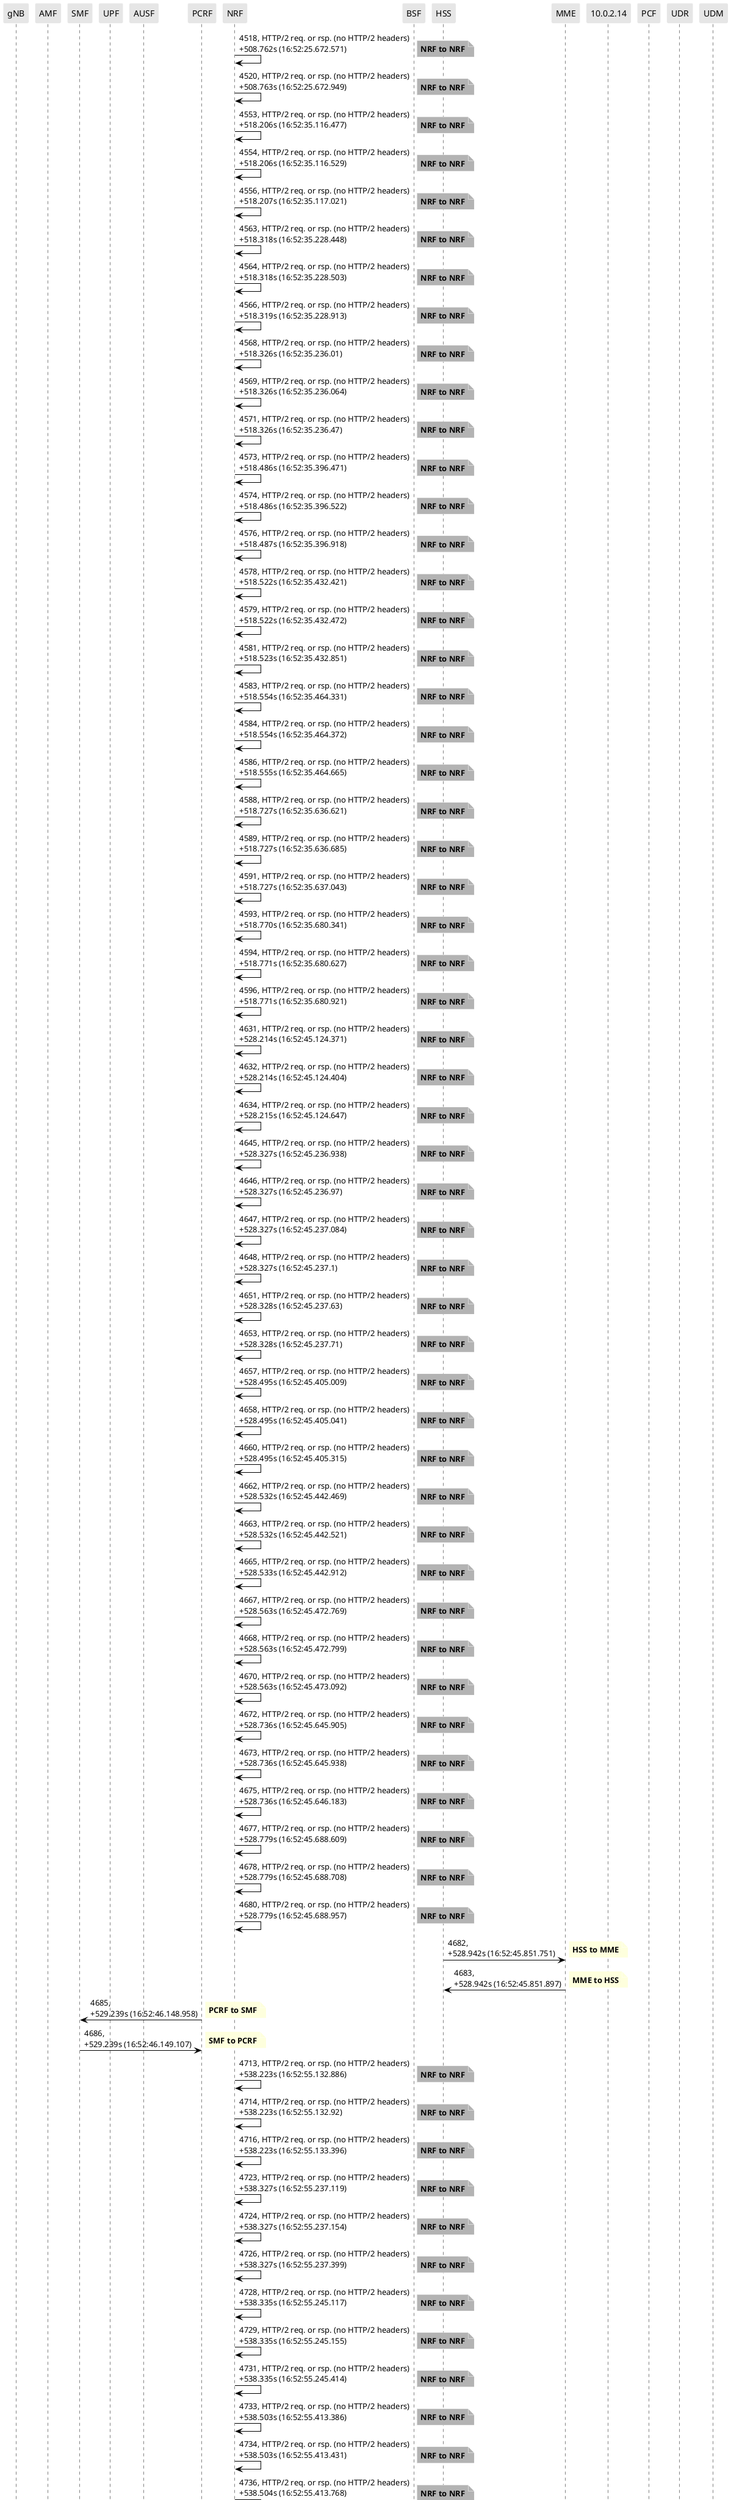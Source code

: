 @startuml
skinparam shadowing false
skinparam NoteBorderColor white
skinparam sequence {
    ArrowColor black
    LifeLineBorderColor black
    LifeLineBackgroundColor black
    ParticipantBorderColor white
    ParticipantBackgroundColor #e6e6e6
}
participant "gNB"
participant "AMF"
participant "SMF"
participant "UPF"
participant "AUSF"
participant "PCRF"
participant "NRF"
participant "BSF"
participant "HSS"
participant "MME"
participant "10.0.2.14"
participant "PCF"
participant "UDR"
participant "UDM"

"NRF" -> "NRF": 4518, HTTP/2 req. or rsp. (no HTTP/2 headers)\n+508.762s (16:52:25.672.571)

note right #b3b3b3
**NRF to NRF**
end note

"NRF" -> "NRF": 4520, HTTP/2 req. or rsp. (no HTTP/2 headers)\n+508.763s (16:52:25.672.949)

note right #b3b3b3
**NRF to NRF**
end note

"NRF" -> "NRF": 4553, HTTP/2 req. or rsp. (no HTTP/2 headers)\n+518.206s (16:52:35.116.477)

note right #b3b3b3
**NRF to NRF**
end note

"NRF" -> "NRF": 4554, HTTP/2 req. or rsp. (no HTTP/2 headers)\n+518.206s (16:52:35.116.529)

note right #b3b3b3
**NRF to NRF**
end note

"NRF" -> "NRF": 4556, HTTP/2 req. or rsp. (no HTTP/2 headers)\n+518.207s (16:52:35.117.021)

note right #b3b3b3
**NRF to NRF**
end note

"NRF" -> "NRF": 4563, HTTP/2 req. or rsp. (no HTTP/2 headers)\n+518.318s (16:52:35.228.448)

note right #b3b3b3
**NRF to NRF**
end note

"NRF" -> "NRF": 4564, HTTP/2 req. or rsp. (no HTTP/2 headers)\n+518.318s (16:52:35.228.503)

note right #b3b3b3
**NRF to NRF**
end note

"NRF" -> "NRF": 4566, HTTP/2 req. or rsp. (no HTTP/2 headers)\n+518.319s (16:52:35.228.913)

note right #b3b3b3
**NRF to NRF**
end note

"NRF" -> "NRF": 4568, HTTP/2 req. or rsp. (no HTTP/2 headers)\n+518.326s (16:52:35.236.01)

note right #b3b3b3
**NRF to NRF**
end note

"NRF" -> "NRF": 4569, HTTP/2 req. or rsp. (no HTTP/2 headers)\n+518.326s (16:52:35.236.064)

note right #b3b3b3
**NRF to NRF**
end note

"NRF" -> "NRF": 4571, HTTP/2 req. or rsp. (no HTTP/2 headers)\n+518.326s (16:52:35.236.47)

note right #b3b3b3
**NRF to NRF**
end note

"NRF" -> "NRF": 4573, HTTP/2 req. or rsp. (no HTTP/2 headers)\n+518.486s (16:52:35.396.471)

note right #b3b3b3
**NRF to NRF**
end note

"NRF" -> "NRF": 4574, HTTP/2 req. or rsp. (no HTTP/2 headers)\n+518.486s (16:52:35.396.522)

note right #b3b3b3
**NRF to NRF**
end note

"NRF" -> "NRF": 4576, HTTP/2 req. or rsp. (no HTTP/2 headers)\n+518.487s (16:52:35.396.918)

note right #b3b3b3
**NRF to NRF**
end note

"NRF" -> "NRF": 4578, HTTP/2 req. or rsp. (no HTTP/2 headers)\n+518.522s (16:52:35.432.421)

note right #b3b3b3
**NRF to NRF**
end note

"NRF" -> "NRF": 4579, HTTP/2 req. or rsp. (no HTTP/2 headers)\n+518.522s (16:52:35.432.472)

note right #b3b3b3
**NRF to NRF**
end note

"NRF" -> "NRF": 4581, HTTP/2 req. or rsp. (no HTTP/2 headers)\n+518.523s (16:52:35.432.851)

note right #b3b3b3
**NRF to NRF**
end note

"NRF" -> "NRF": 4583, HTTP/2 req. or rsp. (no HTTP/2 headers)\n+518.554s (16:52:35.464.331)

note right #b3b3b3
**NRF to NRF**
end note

"NRF" -> "NRF": 4584, HTTP/2 req. or rsp. (no HTTP/2 headers)\n+518.554s (16:52:35.464.372)

note right #b3b3b3
**NRF to NRF**
end note

"NRF" -> "NRF": 4586, HTTP/2 req. or rsp. (no HTTP/2 headers)\n+518.555s (16:52:35.464.665)

note right #b3b3b3
**NRF to NRF**
end note

"NRF" -> "NRF": 4588, HTTP/2 req. or rsp. (no HTTP/2 headers)\n+518.727s (16:52:35.636.621)

note right #b3b3b3
**NRF to NRF**
end note

"NRF" -> "NRF": 4589, HTTP/2 req. or rsp. (no HTTP/2 headers)\n+518.727s (16:52:35.636.685)

note right #b3b3b3
**NRF to NRF**
end note

"NRF" -> "NRF": 4591, HTTP/2 req. or rsp. (no HTTP/2 headers)\n+518.727s (16:52:35.637.043)

note right #b3b3b3
**NRF to NRF**
end note

"NRF" -> "NRF": 4593, HTTP/2 req. or rsp. (no HTTP/2 headers)\n+518.770s (16:52:35.680.341)

note right #b3b3b3
**NRF to NRF**
end note

"NRF" -> "NRF": 4594, HTTP/2 req. or rsp. (no HTTP/2 headers)\n+518.771s (16:52:35.680.627)

note right #b3b3b3
**NRF to NRF**
end note

"NRF" -> "NRF": 4596, HTTP/2 req. or rsp. (no HTTP/2 headers)\n+518.771s (16:52:35.680.921)

note right #b3b3b3
**NRF to NRF**
end note

"NRF" -> "NRF": 4631, HTTP/2 req. or rsp. (no HTTP/2 headers)\n+528.214s (16:52:45.124.371)

note right #b3b3b3
**NRF to NRF**
end note

"NRF" -> "NRF": 4632, HTTP/2 req. or rsp. (no HTTP/2 headers)\n+528.214s (16:52:45.124.404)

note right #b3b3b3
**NRF to NRF**
end note

"NRF" -> "NRF": 4634, HTTP/2 req. or rsp. (no HTTP/2 headers)\n+528.215s (16:52:45.124.647)

note right #b3b3b3
**NRF to NRF**
end note

"NRF" -> "NRF": 4645, HTTP/2 req. or rsp. (no HTTP/2 headers)\n+528.327s (16:52:45.236.938)

note right #b3b3b3
**NRF to NRF**
end note

"NRF" -> "NRF": 4646, HTTP/2 req. or rsp. (no HTTP/2 headers)\n+528.327s (16:52:45.236.97)

note right #b3b3b3
**NRF to NRF**
end note

"NRF" -> "NRF": 4647, HTTP/2 req. or rsp. (no HTTP/2 headers)\n+528.327s (16:52:45.237.084)

note right #b3b3b3
**NRF to NRF**
end note

"NRF" -> "NRF": 4648, HTTP/2 req. or rsp. (no HTTP/2 headers)\n+528.327s (16:52:45.237.1)

note right #b3b3b3
**NRF to NRF**
end note

"NRF" -> "NRF": 4651, HTTP/2 req. or rsp. (no HTTP/2 headers)\n+528.328s (16:52:45.237.63)

note right #b3b3b3
**NRF to NRF**
end note

"NRF" -> "NRF": 4653, HTTP/2 req. or rsp. (no HTTP/2 headers)\n+528.328s (16:52:45.237.71)

note right #b3b3b3
**NRF to NRF**
end note

"NRF" -> "NRF": 4657, HTTP/2 req. or rsp. (no HTTP/2 headers)\n+528.495s (16:52:45.405.009)

note right #b3b3b3
**NRF to NRF**
end note

"NRF" -> "NRF": 4658, HTTP/2 req. or rsp. (no HTTP/2 headers)\n+528.495s (16:52:45.405.041)

note right #b3b3b3
**NRF to NRF**
end note

"NRF" -> "NRF": 4660, HTTP/2 req. or rsp. (no HTTP/2 headers)\n+528.495s (16:52:45.405.315)

note right #b3b3b3
**NRF to NRF**
end note

"NRF" -> "NRF": 4662, HTTP/2 req. or rsp. (no HTTP/2 headers)\n+528.532s (16:52:45.442.469)

note right #b3b3b3
**NRF to NRF**
end note

"NRF" -> "NRF": 4663, HTTP/2 req. or rsp. (no HTTP/2 headers)\n+528.532s (16:52:45.442.521)

note right #b3b3b3
**NRF to NRF**
end note

"NRF" -> "NRF": 4665, HTTP/2 req. or rsp. (no HTTP/2 headers)\n+528.533s (16:52:45.442.912)

note right #b3b3b3
**NRF to NRF**
end note

"NRF" -> "NRF": 4667, HTTP/2 req. or rsp. (no HTTP/2 headers)\n+528.563s (16:52:45.472.769)

note right #b3b3b3
**NRF to NRF**
end note

"NRF" -> "NRF": 4668, HTTP/2 req. or rsp. (no HTTP/2 headers)\n+528.563s (16:52:45.472.799)

note right #b3b3b3
**NRF to NRF**
end note

"NRF" -> "NRF": 4670, HTTP/2 req. or rsp. (no HTTP/2 headers)\n+528.563s (16:52:45.473.092)

note right #b3b3b3
**NRF to NRF**
end note

"NRF" -> "NRF": 4672, HTTP/2 req. or rsp. (no HTTP/2 headers)\n+528.736s (16:52:45.645.905)

note right #b3b3b3
**NRF to NRF**
end note

"NRF" -> "NRF": 4673, HTTP/2 req. or rsp. (no HTTP/2 headers)\n+528.736s (16:52:45.645.938)

note right #b3b3b3
**NRF to NRF**
end note

"NRF" -> "NRF": 4675, HTTP/2 req. or rsp. (no HTTP/2 headers)\n+528.736s (16:52:45.646.183)

note right #b3b3b3
**NRF to NRF**
end note

"NRF" -> "NRF": 4677, HTTP/2 req. or rsp. (no HTTP/2 headers)\n+528.779s (16:52:45.688.609)

note right #b3b3b3
**NRF to NRF**
end note

"NRF" -> "NRF": 4678, HTTP/2 req. or rsp. (no HTTP/2 headers)\n+528.779s (16:52:45.688.708)

note right #b3b3b3
**NRF to NRF**
end note

"NRF" -> "NRF": 4680, HTTP/2 req. or rsp. (no HTTP/2 headers)\n+528.779s (16:52:45.688.957)

note right #b3b3b3
**NRF to NRF**
end note

"HSS" -> "MME": 4682, \n+528.942s (16:52:45.851.751)

note right
**HSS to MME**
end note

"MME" -> "HSS": 4683, \n+528.942s (16:52:45.851.897)

note right
**MME to HSS**
end note

"PCRF" -> "SMF": 4685, \n+529.239s (16:52:46.148.958)

note right
**PCRF to SMF**
end note

"SMF" -> "PCRF": 4686, \n+529.239s (16:52:46.149.107)

note right
**SMF to PCRF**
end note

"NRF" -> "NRF": 4713, HTTP/2 req. or rsp. (no HTTP/2 headers)\n+538.223s (16:52:55.132.886)

note right #b3b3b3
**NRF to NRF**
end note

"NRF" -> "NRF": 4714, HTTP/2 req. or rsp. (no HTTP/2 headers)\n+538.223s (16:52:55.132.92)

note right #b3b3b3
**NRF to NRF**
end note

"NRF" -> "NRF": 4716, HTTP/2 req. or rsp. (no HTTP/2 headers)\n+538.223s (16:52:55.133.396)

note right #b3b3b3
**NRF to NRF**
end note

"NRF" -> "NRF": 4723, HTTP/2 req. or rsp. (no HTTP/2 headers)\n+538.327s (16:52:55.237.119)

note right #b3b3b3
**NRF to NRF**
end note

"NRF" -> "NRF": 4724, HTTP/2 req. or rsp. (no HTTP/2 headers)\n+538.327s (16:52:55.237.154)

note right #b3b3b3
**NRF to NRF**
end note

"NRF" -> "NRF": 4726, HTTP/2 req. or rsp. (no HTTP/2 headers)\n+538.327s (16:52:55.237.399)

note right #b3b3b3
**NRF to NRF**
end note

"NRF" -> "NRF": 4728, HTTP/2 req. or rsp. (no HTTP/2 headers)\n+538.335s (16:52:55.245.117)

note right #b3b3b3
**NRF to NRF**
end note

"NRF" -> "NRF": 4729, HTTP/2 req. or rsp. (no HTTP/2 headers)\n+538.335s (16:52:55.245.155)

note right #b3b3b3
**NRF to NRF**
end note

"NRF" -> "NRF": 4731, HTTP/2 req. or rsp. (no HTTP/2 headers)\n+538.335s (16:52:55.245.414)

note right #b3b3b3
**NRF to NRF**
end note

"NRF" -> "NRF": 4733, HTTP/2 req. or rsp. (no HTTP/2 headers)\n+538.503s (16:52:55.413.386)

note right #b3b3b3
**NRF to NRF**
end note

"NRF" -> "NRF": 4734, HTTP/2 req. or rsp. (no HTTP/2 headers)\n+538.503s (16:52:55.413.431)

note right #b3b3b3
**NRF to NRF**
end note

"NRF" -> "NRF": 4736, HTTP/2 req. or rsp. (no HTTP/2 headers)\n+538.504s (16:52:55.413.768)

note right #b3b3b3
**NRF to NRF**
end note

"NRF" -> "NRF": 4738, HTTP/2 req. or rsp. (no HTTP/2 headers)\n+538.542s (16:52:55.452.269)

note right #b3b3b3
**NRF to NRF**
end note

"NRF" -> "NRF": 4739, HTTP/2 req. or rsp. (no HTTP/2 headers)\n+538.542s (16:52:55.452.301)

note right #b3b3b3
**NRF to NRF**
end note

"NRF" -> "NRF": 4741, HTTP/2 req. or rsp. (no HTTP/2 headers)\n+538.543s (16:52:55.452.739)

note right #b3b3b3
**NRF to NRF**
end note

"NRF" -> "NRF": 4743, HTTP/2 req. or rsp. (no HTTP/2 headers)\n+538.571s (16:52:55.480.817)

note right #b3b3b3
**NRF to NRF**
end note

"NRF" -> "NRF": 4744, HTTP/2 req. or rsp. (no HTTP/2 headers)\n+538.571s (16:52:55.480.847)

note right #b3b3b3
**NRF to NRF**
end note

"NRF" -> "NRF": 4746, HTTP/2 req. or rsp. (no HTTP/2 headers)\n+538.571s (16:52:55.481.078)

note right #b3b3b3
**NRF to NRF**
end note

"NRF" -> "NRF": 4748, HTTP/2 req. or rsp. (no HTTP/2 headers)\n+538.746s (16:52:55.656.248)

note right #b3b3b3
**NRF to NRF**
end note

"NRF" -> "NRF": 4749, HTTP/2 req. or rsp. (no HTTP/2 headers)\n+538.746s (16:52:55.656.278)

note right #b3b3b3
**NRF to NRF**
end note

"NRF" -> "NRF": 4751, HTTP/2 req. or rsp. (no HTTP/2 headers)\n+538.746s (16:52:55.656.512)

note right #b3b3b3
**NRF to NRF**
end note

"NRF" -> "NRF": 4753, HTTP/2 req. or rsp. (no HTTP/2 headers)\n+538.787s (16:52:55.697.339)

note right #b3b3b3
**NRF to NRF**
end note

"NRF" -> "NRF": 4754, HTTP/2 req. or rsp. (no HTTP/2 headers)\n+538.787s (16:52:55.697.404)

note right #b3b3b3
**NRF to NRF**
end note

"NRF" -> "NRF": 4756, HTTP/2 req. or rsp. (no HTTP/2 headers)\n+538.788s (16:52:55.697.8)

note right #b3b3b3
**NRF to NRF**
end note

"NRF" -> "NRF": 4839, HTTP/2 req. or rsp. (no HTTP/2 headers)\n+548.230s (16:53:5.140.268)

note right #b3b3b3
**NRF to NRF**
end note

"NRF" -> "NRF": 4840, HTTP/2 req. or rsp. (no HTTP/2 headers)\n+548.230s (16:53:5.140.3)

note right #b3b3b3
**NRF to NRF**
end note

"NRF" -> "NRF": 4842, HTTP/2 req. or rsp. (no HTTP/2 headers)\n+548.230s (16:53:5.140.545)

note right #b3b3b3
**NRF to NRF**
end note

"NRF" -> "NRF": 4849, HTTP/2 req. or rsp. (no HTTP/2 headers)\n+548.330s (16:53:5.240.573)

note right #b3b3b3
**NRF to NRF**
end note

"NRF" -> "NRF": 4850, HTTP/2 req. or rsp. (no HTTP/2 headers)\n+548.331s (16:53:5.240.608)

note right #b3b3b3
**NRF to NRF**
end note

"NRF" -> "NRF": 4852, HTTP/2 req. or rsp. (no HTTP/2 headers)\n+548.331s (16:53:5.240.888)

note right #b3b3b3
**NRF to NRF**
end note

"NRF" -> "NRF": 4858, HTTP/2 req. or rsp. (no HTTP/2 headers)\n+548.342s (16:53:5.252.548)

note right #b3b3b3
**NRF to NRF**
end note

"NRF" -> "NRF": 4859, HTTP/2 req. or rsp. (no HTTP/2 headers)\n+548.342s (16:53:5.252.563)

note right #b3b3b3
**NRF to NRF**
end note

"NRF" -> "NRF": 4861, HTTP/2 req. or rsp. (no HTTP/2 headers)\n+548.343s (16:53:5.252.927)

note right #b3b3b3
**NRF to NRF**
end note

"NRF" -> "NRF": 4863, HTTP/2 req. or rsp. (no HTTP/2 headers)\n+548.510s (16:53:5.420.356)

note right #b3b3b3
**NRF to NRF**
end note

"NRF" -> "NRF": 4864, HTTP/2 req. or rsp. (no HTTP/2 headers)\n+548.510s (16:53:5.420.387)

note right #b3b3b3
**NRF to NRF**
end note

"NRF" -> "NRF": 4866, HTTP/2 req. or rsp. (no HTTP/2 headers)\n+548.511s (16:53:5.420.634)

note right #b3b3b3
**NRF to NRF**
end note

"NRF" -> "NRF": 4868, HTTP/2 req. or rsp. (no HTTP/2 headers)\n+548.550s (16:53:5.460.352)

note right #b3b3b3
**NRF to NRF**
end note

"NRF" -> "NRF": 4869, HTTP/2 req. or rsp. (no HTTP/2 headers)\n+548.550s (16:53:5.460.388)

note right #b3b3b3
**NRF to NRF**
end note

"NRF" -> "NRF": 4871, HTTP/2 req. or rsp. (no HTTP/2 headers)\n+548.551s (16:53:5.460.661)

note right #b3b3b3
**NRF to NRF**
end note

"NRF" -> "NRF": 4873, HTTP/2 req. or rsp. (no HTTP/2 headers)\n+548.578s (16:53:5.488.317)

note right #b3b3b3
**NRF to NRF**
end note

"NRF" -> "NRF": 4874, HTTP/2 req. or rsp. (no HTTP/2 headers)\n+548.578s (16:53:5.488.351)

note right #b3b3b3
**NRF to NRF**
end note

"NRF" -> "NRF": 4876, HTTP/2 req. or rsp. (no HTTP/2 headers)\n+548.579s (16:53:5.488.758)

note right #b3b3b3
**NRF to NRF**
end note

"NRF" -> "NRF": 4878, HTTP/2 req. or rsp. (no HTTP/2 headers)\n+548.754s (16:53:5.664.504)

note right #b3b3b3
**NRF to NRF**
end note

"NRF" -> "NRF": 4879, HTTP/2 req. or rsp. (no HTTP/2 headers)\n+548.754s (16:53:5.664.557)

note right #b3b3b3
**NRF to NRF**
end note

"NRF" -> "NRF": 4881, HTTP/2 req. or rsp. (no HTTP/2 headers)\n+548.755s (16:53:5.665.137)

note right #b3b3b3
**NRF to NRF**
end note

"NRF" -> "NRF": 4883, HTTP/2 req. or rsp. (no HTTP/2 headers)\n+548.795s (16:53:5.704.996)

note right #b3b3b3
**NRF to NRF**
end note

@enduml

